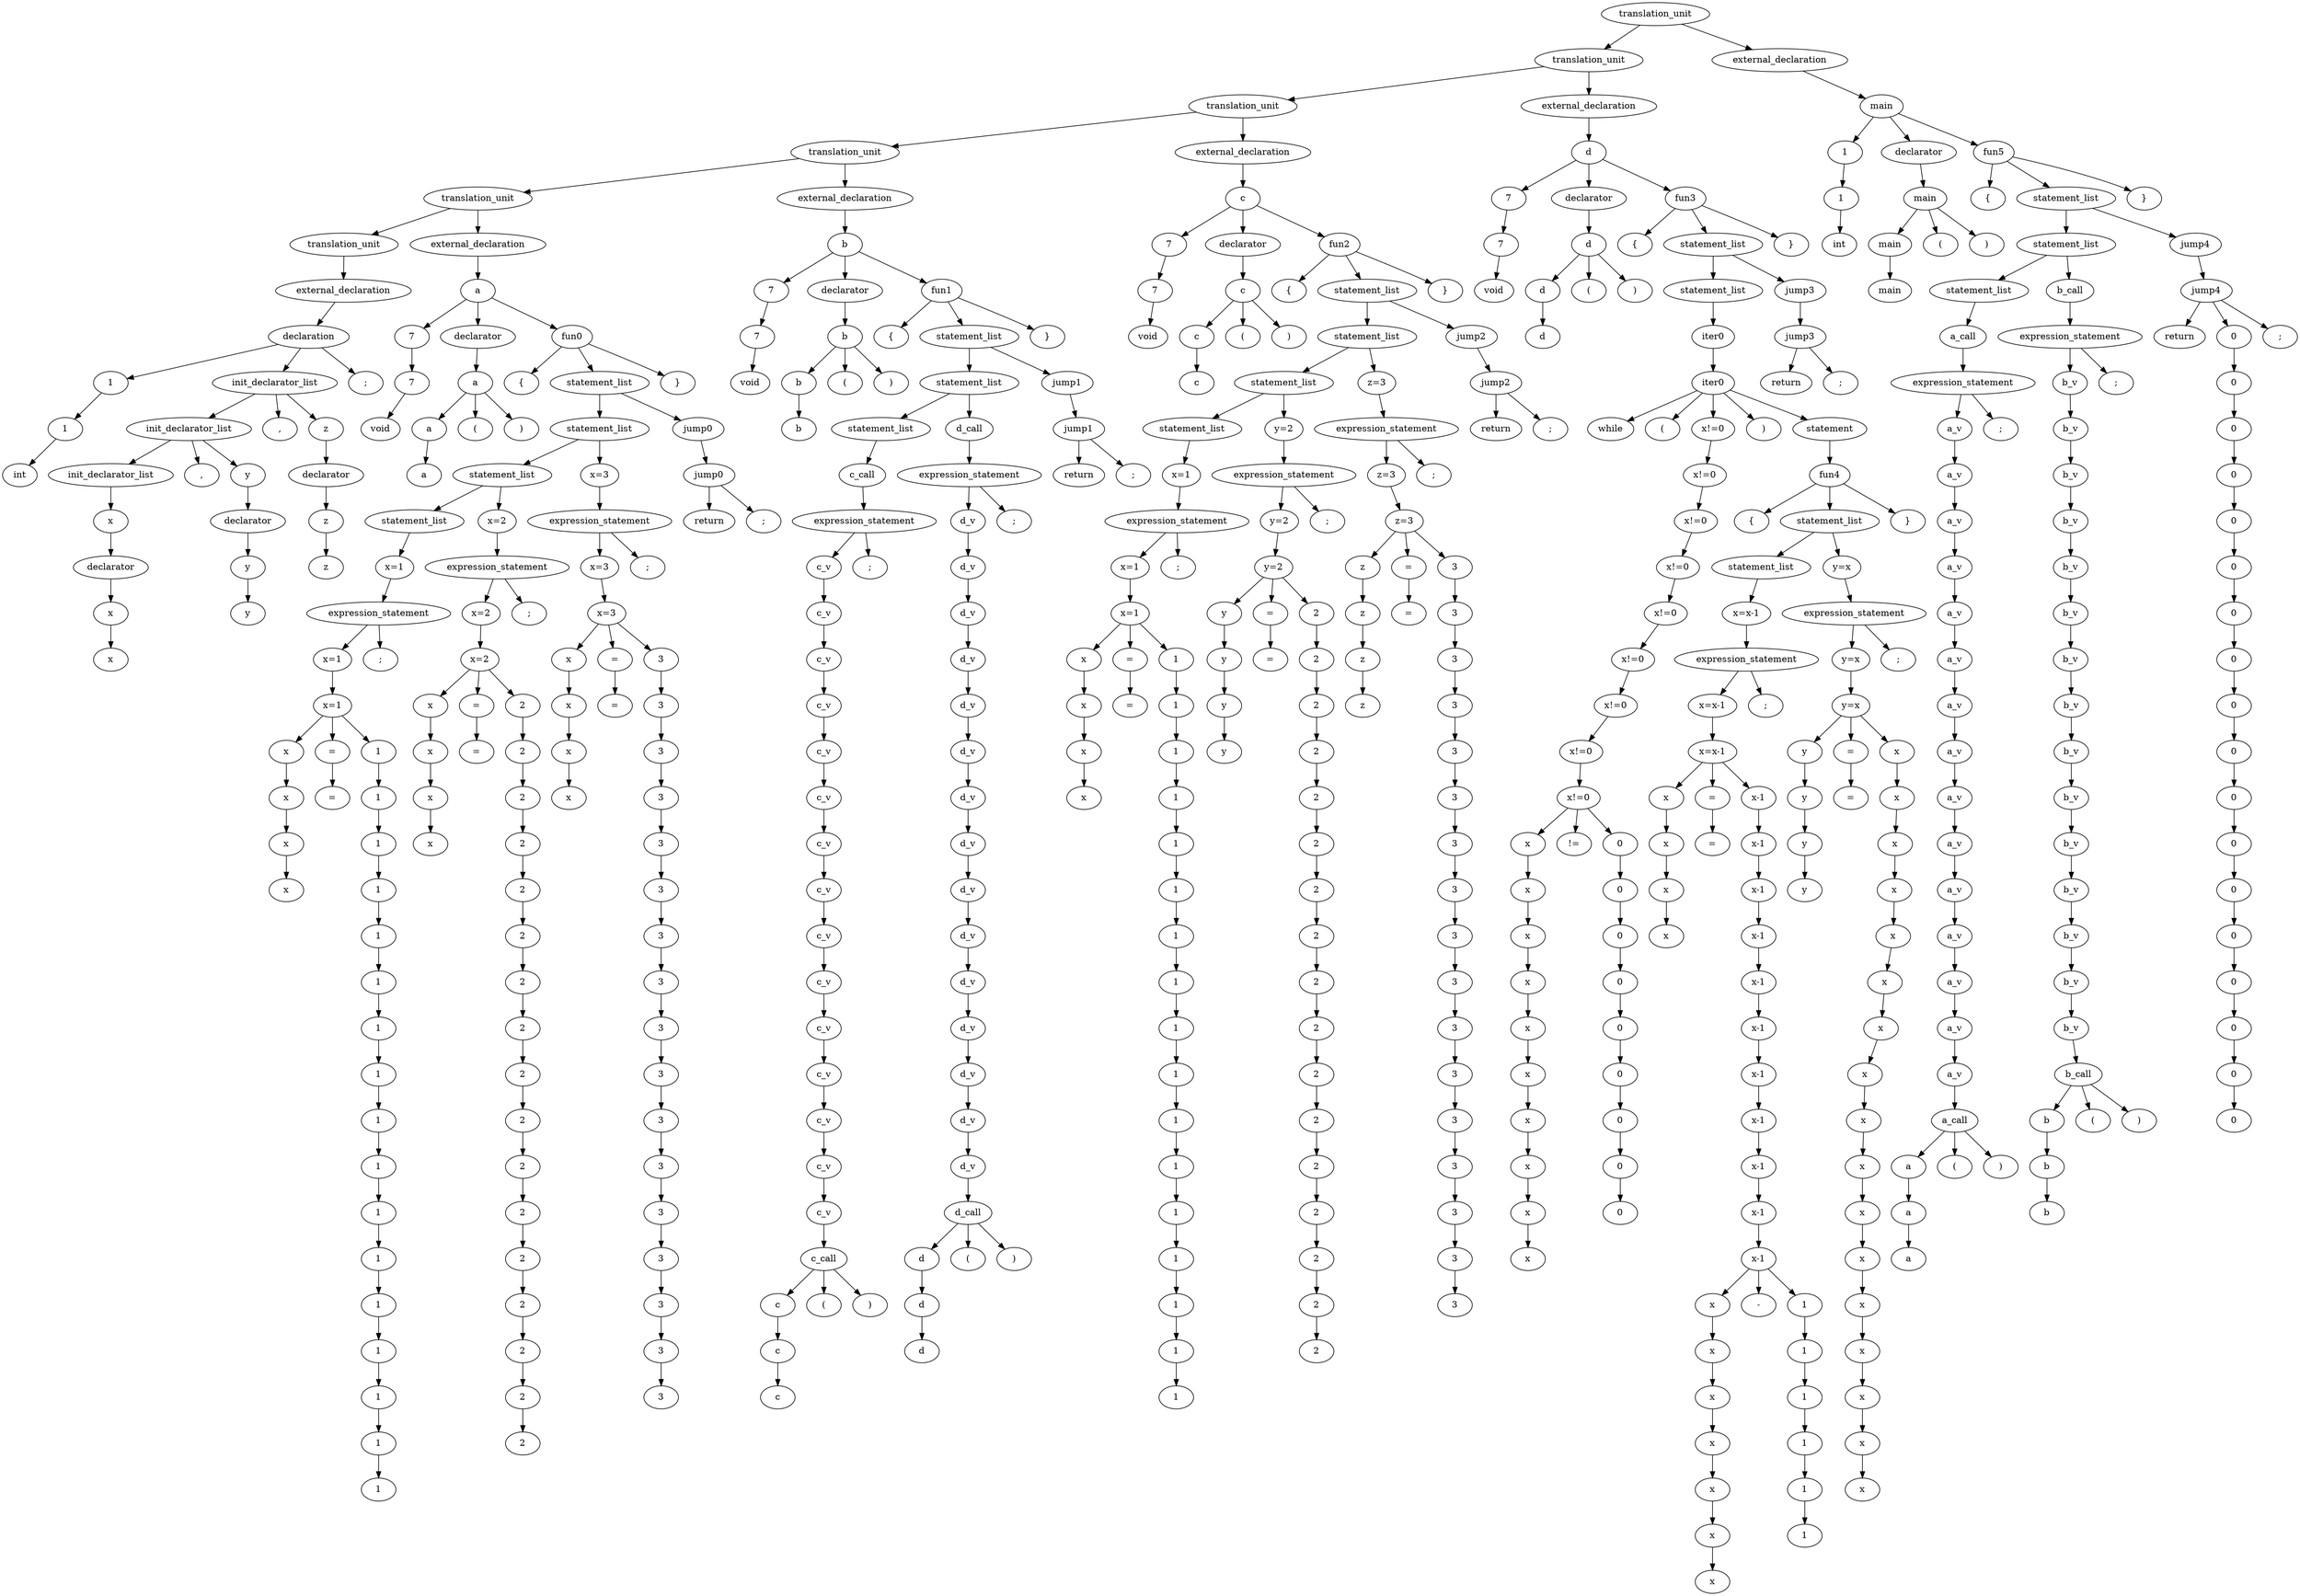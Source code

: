 digraph G{
node0[label="translation_unit"]
node1[label="translation_unit"]
node0->node1;
node1[label="translation_unit"]
node2[label="translation_unit"]
node1->node2;
node2[label="translation_unit"]
node3[label="translation_unit"]
node2->node3;
node3[label="translation_unit"]
node4[label="translation_unit"]
node3->node4;
node4[label="translation_unit"]
node5[label="translation_unit"]
node4->node5;
node5[label="translation_unit"]
node6[label="external_declaration"]
node5->node6;
node6[label="external_declaration"]
node7[label="declaration"]
node6->node7;
node7[label="declaration"]
node8[label="1"]
node7->node8;
node8[label="1"]
node9[label="1"]
node8->node9;
node9[label="1"]
node10[label="int"]
node9->node10;
node7[label="declaration"]
node11[label="init_declarator_list"]
node7->node11;
node11[label="init_declarator_list"]
node12[label="init_declarator_list"]
node11->node12;
node12[label="init_declarator_list"]
node13[label="init_declarator_list"]
node12->node13;
node13[label="init_declarator_list"]
node14[label="x"]
node13->node14;
node14[label="x"]
node15[label="declarator"]
node14->node15;
node15[label="declarator"]
node16[label="x"]
node15->node16;
node16[label="x"]
node17[label="x"]
node16->node17;
node12[label="init_declarator_list"]
node18[label=","]
node12->node18;
node12[label="init_declarator_list"]
node19[label="y"]
node12->node19;
node19[label="y"]
node20[label="declarator"]
node19->node20;
node20[label="declarator"]
node21[label="y"]
node20->node21;
node21[label="y"]
node22[label="y"]
node21->node22;
node11[label="init_declarator_list"]
node23[label=","]
node11->node23;
node11[label="init_declarator_list"]
node24[label="z"]
node11->node24;
node24[label="z"]
node25[label="declarator"]
node24->node25;
node25[label="declarator"]
node26[label="z"]
node25->node26;
node26[label="z"]
node27[label="z"]
node26->node27;
node7[label="declaration"]
node28[label=";"]
node7->node28;
node4[label="translation_unit"]
node29[label="external_declaration"]
node4->node29;
node29[label="external_declaration"]
node30[label="a"]
node29->node30;
node30[label="a"]
node31[label="7"]
node30->node31;
node31[label="7"]
node32[label="7"]
node31->node32;
node32[label="7"]
node33[label="void"]
node32->node33;
node30[label="a"]
node34[label="declarator"]
node30->node34;
node34[label="declarator"]
node35[label="a"]
node34->node35;
node35[label="a"]
node36[label="a"]
node35->node36;
node36[label="a"]
node37[label="a"]
node36->node37;
node35[label="a"]
node38[label="("]
node35->node38;
node35[label="a"]
node39[label=")"]
node35->node39;
node30[label="a"]
node40[label="fun0"]
node30->node40;
node40[label="fun0"]
node41[label="{"]
node40->node41;
node40[label="fun0"]
node42[label="statement_list"]
node40->node42;
node42[label="statement_list"]
node43[label="statement_list"]
node42->node43;
node43[label="statement_list"]
node44[label="statement_list"]
node43->node44;
node44[label="statement_list"]
node45[label="statement_list"]
node44->node45;
node45[label="statement_list"]
node46[label="x=1"]
node45->node46;
node46[label="x=1"]
node47[label="expression_statement"]
node46->node47;
node47[label="expression_statement"]
node48[label="x=1"]
node47->node48;
node48[label="x=1"]
node49[label="x=1"]
node48->node49;
node49[label="x=1"]
node50[label="x"]
node49->node50;
node50[label="x"]
node51[label="x"]
node50->node51;
node51[label="x"]
node52[label="x"]
node51->node52;
node52[label="x"]
node53[label="x"]
node52->node53;
node49[label="x=1"]
node54[label="="]
node49->node54;
node54[label="="]
node55[label="="]
node54->node55;
node49[label="x=1"]
node56[label="1"]
node49->node56;
node56[label="1"]
node57[label="1"]
node56->node57;
node57[label="1"]
node58[label="1"]
node57->node58;
node58[label="1"]
node59[label="1"]
node58->node59;
node59[label="1"]
node60[label="1"]
node59->node60;
node60[label="1"]
node61[label="1"]
node60->node61;
node61[label="1"]
node62[label="1"]
node61->node62;
node62[label="1"]
node63[label="1"]
node62->node63;
node63[label="1"]
node64[label="1"]
node63->node64;
node64[label="1"]
node65[label="1"]
node64->node65;
node65[label="1"]
node66[label="1"]
node65->node66;
node66[label="1"]
node67[label="1"]
node66->node67;
node67[label="1"]
node68[label="1"]
node67->node68;
node68[label="1"]
node69[label="1"]
node68->node69;
node69[label="1"]
node70[label="1"]
node69->node70;
node70[label="1"]
node71[label="1"]
node70->node71;
node71[label="1"]
node72[label="1"]
node71->node72;
node47[label="expression_statement"]
node73[label=";"]
node47->node73;
node44[label="statement_list"]
node74[label="x=2"]
node44->node74;
node74[label="x=2"]
node75[label="expression_statement"]
node74->node75;
node75[label="expression_statement"]
node76[label="x=2"]
node75->node76;
node76[label="x=2"]
node77[label="x=2"]
node76->node77;
node77[label="x=2"]
node78[label="x"]
node77->node78;
node78[label="x"]
node79[label="x"]
node78->node79;
node79[label="x"]
node80[label="x"]
node79->node80;
node80[label="x"]
node81[label="x"]
node80->node81;
node77[label="x=2"]
node82[label="="]
node77->node82;
node82[label="="]
node83[label="="]
node82->node83;
node77[label="x=2"]
node84[label="2"]
node77->node84;
node84[label="2"]
node85[label="2"]
node84->node85;
node85[label="2"]
node86[label="2"]
node85->node86;
node86[label="2"]
node87[label="2"]
node86->node87;
node87[label="2"]
node88[label="2"]
node87->node88;
node88[label="2"]
node89[label="2"]
node88->node89;
node89[label="2"]
node90[label="2"]
node89->node90;
node90[label="2"]
node91[label="2"]
node90->node91;
node91[label="2"]
node92[label="2"]
node91->node92;
node92[label="2"]
node93[label="2"]
node92->node93;
node93[label="2"]
node94[label="2"]
node93->node94;
node94[label="2"]
node95[label="2"]
node94->node95;
node95[label="2"]
node96[label="2"]
node95->node96;
node96[label="2"]
node97[label="2"]
node96->node97;
node97[label="2"]
node98[label="2"]
node97->node98;
node98[label="2"]
node99[label="2"]
node98->node99;
node99[label="2"]
node100[label="2"]
node99->node100;
node75[label="expression_statement"]
node101[label=";"]
node75->node101;
node43[label="statement_list"]
node102[label="x=3"]
node43->node102;
node102[label="x=3"]
node103[label="expression_statement"]
node102->node103;
node103[label="expression_statement"]
node104[label="x=3"]
node103->node104;
node104[label="x=3"]
node105[label="x=3"]
node104->node105;
node105[label="x=3"]
node106[label="x"]
node105->node106;
node106[label="x"]
node107[label="x"]
node106->node107;
node107[label="x"]
node108[label="x"]
node107->node108;
node108[label="x"]
node109[label="x"]
node108->node109;
node105[label="x=3"]
node110[label="="]
node105->node110;
node110[label="="]
node111[label="="]
node110->node111;
node105[label="x=3"]
node112[label="3"]
node105->node112;
node112[label="3"]
node113[label="3"]
node112->node113;
node113[label="3"]
node114[label="3"]
node113->node114;
node114[label="3"]
node115[label="3"]
node114->node115;
node115[label="3"]
node116[label="3"]
node115->node116;
node116[label="3"]
node117[label="3"]
node116->node117;
node117[label="3"]
node118[label="3"]
node117->node118;
node118[label="3"]
node119[label="3"]
node118->node119;
node119[label="3"]
node120[label="3"]
node119->node120;
node120[label="3"]
node121[label="3"]
node120->node121;
node121[label="3"]
node122[label="3"]
node121->node122;
node122[label="3"]
node123[label="3"]
node122->node123;
node123[label="3"]
node124[label="3"]
node123->node124;
node124[label="3"]
node125[label="3"]
node124->node125;
node125[label="3"]
node126[label="3"]
node125->node126;
node126[label="3"]
node127[label="3"]
node126->node127;
node127[label="3"]
node128[label="3"]
node127->node128;
node103[label="expression_statement"]
node129[label=";"]
node103->node129;
node42[label="statement_list"]
node130[label="jump0"]
node42->node130;
node130[label="jump0"]
node131[label="jump0"]
node130->node131;
node131[label="jump0"]
node132[label="return"]
node131->node132;
node131[label="jump0"]
node133[label=";"]
node131->node133;
node40[label="fun0"]
node134[label="}"]
node40->node134;
node3[label="translation_unit"]
node135[label="external_declaration"]
node3->node135;
node135[label="external_declaration"]
node136[label="b"]
node135->node136;
node136[label="b"]
node137[label="7"]
node136->node137;
node137[label="7"]
node138[label="7"]
node137->node138;
node138[label="7"]
node139[label="void"]
node138->node139;
node136[label="b"]
node140[label="declarator"]
node136->node140;
node140[label="declarator"]
node141[label="b"]
node140->node141;
node141[label="b"]
node142[label="b"]
node141->node142;
node142[label="b"]
node143[label="b"]
node142->node143;
node141[label="b"]
node144[label="("]
node141->node144;
node141[label="b"]
node145[label=")"]
node141->node145;
node136[label="b"]
node146[label="fun1"]
node136->node146;
node146[label="fun1"]
node147[label="{"]
node146->node147;
node146[label="fun1"]
node148[label="statement_list"]
node146->node148;
node148[label="statement_list"]
node149[label="statement_list"]
node148->node149;
node149[label="statement_list"]
node150[label="statement_list"]
node149->node150;
node150[label="statement_list"]
node151[label="c_call"]
node150->node151;
node151[label="c_call"]
node152[label="expression_statement"]
node151->node152;
node152[label="expression_statement"]
node153[label="c_v"]
node152->node153;
node153[label="c_v"]
node154[label="c_v"]
node153->node154;
node154[label="c_v"]
node155[label="c_v"]
node154->node155;
node155[label="c_v"]
node156[label="c_v"]
node155->node156;
node156[label="c_v"]
node157[label="c_v"]
node156->node157;
node157[label="c_v"]
node158[label="c_v"]
node157->node158;
node158[label="c_v"]
node159[label="c_v"]
node158->node159;
node159[label="c_v"]
node160[label="c_v"]
node159->node160;
node160[label="c_v"]
node161[label="c_v"]
node160->node161;
node161[label="c_v"]
node162[label="c_v"]
node161->node162;
node162[label="c_v"]
node163[label="c_v"]
node162->node163;
node163[label="c_v"]
node164[label="c_v"]
node163->node164;
node164[label="c_v"]
node165[label="c_v"]
node164->node165;
node165[label="c_v"]
node166[label="c_v"]
node165->node166;
node166[label="c_v"]
node167[label="c_v"]
node166->node167;
node167[label="c_v"]
node168[label="c_call"]
node167->node168;
node168[label="c_call"]
node169[label="c"]
node168->node169;
node169[label="c"]
node170[label="c"]
node169->node170;
node170[label="c"]
node171[label="c"]
node170->node171;
node168[label="c_call"]
node172[label="("]
node168->node172;
node168[label="c_call"]
node173[label=")"]
node168->node173;
node152[label="expression_statement"]
node174[label=";"]
node152->node174;
node149[label="statement_list"]
node175[label="d_call"]
node149->node175;
node175[label="d_call"]
node176[label="expression_statement"]
node175->node176;
node176[label="expression_statement"]
node177[label="d_v"]
node176->node177;
node177[label="d_v"]
node178[label="d_v"]
node177->node178;
node178[label="d_v"]
node179[label="d_v"]
node178->node179;
node179[label="d_v"]
node180[label="d_v"]
node179->node180;
node180[label="d_v"]
node181[label="d_v"]
node180->node181;
node181[label="d_v"]
node182[label="d_v"]
node181->node182;
node182[label="d_v"]
node183[label="d_v"]
node182->node183;
node183[label="d_v"]
node184[label="d_v"]
node183->node184;
node184[label="d_v"]
node185[label="d_v"]
node184->node185;
node185[label="d_v"]
node186[label="d_v"]
node185->node186;
node186[label="d_v"]
node187[label="d_v"]
node186->node187;
node187[label="d_v"]
node188[label="d_v"]
node187->node188;
node188[label="d_v"]
node189[label="d_v"]
node188->node189;
node189[label="d_v"]
node190[label="d_v"]
node189->node190;
node190[label="d_v"]
node191[label="d_v"]
node190->node191;
node191[label="d_v"]
node192[label="d_call"]
node191->node192;
node192[label="d_call"]
node193[label="d"]
node192->node193;
node193[label="d"]
node194[label="d"]
node193->node194;
node194[label="d"]
node195[label="d"]
node194->node195;
node192[label="d_call"]
node196[label="("]
node192->node196;
node192[label="d_call"]
node197[label=")"]
node192->node197;
node176[label="expression_statement"]
node198[label=";"]
node176->node198;
node148[label="statement_list"]
node199[label="jump1"]
node148->node199;
node199[label="jump1"]
node200[label="jump1"]
node199->node200;
node200[label="jump1"]
node201[label="return"]
node200->node201;
node200[label="jump1"]
node202[label=";"]
node200->node202;
node146[label="fun1"]
node203[label="}"]
node146->node203;
node2[label="translation_unit"]
node204[label="external_declaration"]
node2->node204;
node204[label="external_declaration"]
node205[label="c"]
node204->node205;
node205[label="c"]
node206[label="7"]
node205->node206;
node206[label="7"]
node207[label="7"]
node206->node207;
node207[label="7"]
node208[label="void"]
node207->node208;
node205[label="c"]
node209[label="declarator"]
node205->node209;
node209[label="declarator"]
node210[label="c"]
node209->node210;
node210[label="c"]
node211[label="c"]
node210->node211;
node211[label="c"]
node212[label="c"]
node211->node212;
node210[label="c"]
node213[label="("]
node210->node213;
node210[label="c"]
node214[label=")"]
node210->node214;
node205[label="c"]
node215[label="fun2"]
node205->node215;
node215[label="fun2"]
node216[label="{"]
node215->node216;
node215[label="fun2"]
node217[label="statement_list"]
node215->node217;
node217[label="statement_list"]
node218[label="statement_list"]
node217->node218;
node218[label="statement_list"]
node219[label="statement_list"]
node218->node219;
node219[label="statement_list"]
node220[label="statement_list"]
node219->node220;
node220[label="statement_list"]
node221[label="x=1"]
node220->node221;
node221[label="x=1"]
node222[label="expression_statement"]
node221->node222;
node222[label="expression_statement"]
node223[label="x=1"]
node222->node223;
node223[label="x=1"]
node224[label="x=1"]
node223->node224;
node224[label="x=1"]
node225[label="x"]
node224->node225;
node225[label="x"]
node226[label="x"]
node225->node226;
node226[label="x"]
node227[label="x"]
node226->node227;
node227[label="x"]
node228[label="x"]
node227->node228;
node224[label="x=1"]
node229[label="="]
node224->node229;
node229[label="="]
node230[label="="]
node229->node230;
node224[label="x=1"]
node231[label="1"]
node224->node231;
node231[label="1"]
node232[label="1"]
node231->node232;
node232[label="1"]
node233[label="1"]
node232->node233;
node233[label="1"]
node234[label="1"]
node233->node234;
node234[label="1"]
node235[label="1"]
node234->node235;
node235[label="1"]
node236[label="1"]
node235->node236;
node236[label="1"]
node237[label="1"]
node236->node237;
node237[label="1"]
node238[label="1"]
node237->node238;
node238[label="1"]
node239[label="1"]
node238->node239;
node239[label="1"]
node240[label="1"]
node239->node240;
node240[label="1"]
node241[label="1"]
node240->node241;
node241[label="1"]
node242[label="1"]
node241->node242;
node242[label="1"]
node243[label="1"]
node242->node243;
node243[label="1"]
node244[label="1"]
node243->node244;
node244[label="1"]
node245[label="1"]
node244->node245;
node245[label="1"]
node246[label="1"]
node245->node246;
node246[label="1"]
node247[label="1"]
node246->node247;
node222[label="expression_statement"]
node248[label=";"]
node222->node248;
node219[label="statement_list"]
node249[label="y=2"]
node219->node249;
node249[label="y=2"]
node250[label="expression_statement"]
node249->node250;
node250[label="expression_statement"]
node251[label="y=2"]
node250->node251;
node251[label="y=2"]
node252[label="y=2"]
node251->node252;
node252[label="y=2"]
node253[label="y"]
node252->node253;
node253[label="y"]
node254[label="y"]
node253->node254;
node254[label="y"]
node255[label="y"]
node254->node255;
node255[label="y"]
node256[label="y"]
node255->node256;
node252[label="y=2"]
node257[label="="]
node252->node257;
node257[label="="]
node258[label="="]
node257->node258;
node252[label="y=2"]
node259[label="2"]
node252->node259;
node259[label="2"]
node260[label="2"]
node259->node260;
node260[label="2"]
node261[label="2"]
node260->node261;
node261[label="2"]
node262[label="2"]
node261->node262;
node262[label="2"]
node263[label="2"]
node262->node263;
node263[label="2"]
node264[label="2"]
node263->node264;
node264[label="2"]
node265[label="2"]
node264->node265;
node265[label="2"]
node266[label="2"]
node265->node266;
node266[label="2"]
node267[label="2"]
node266->node267;
node267[label="2"]
node268[label="2"]
node267->node268;
node268[label="2"]
node269[label="2"]
node268->node269;
node269[label="2"]
node270[label="2"]
node269->node270;
node270[label="2"]
node271[label="2"]
node270->node271;
node271[label="2"]
node272[label="2"]
node271->node272;
node272[label="2"]
node273[label="2"]
node272->node273;
node273[label="2"]
node274[label="2"]
node273->node274;
node274[label="2"]
node275[label="2"]
node274->node275;
node250[label="expression_statement"]
node276[label=";"]
node250->node276;
node218[label="statement_list"]
node277[label="z=3"]
node218->node277;
node277[label="z=3"]
node278[label="expression_statement"]
node277->node278;
node278[label="expression_statement"]
node279[label="z=3"]
node278->node279;
node279[label="z=3"]
node280[label="z=3"]
node279->node280;
node280[label="z=3"]
node281[label="z"]
node280->node281;
node281[label="z"]
node282[label="z"]
node281->node282;
node282[label="z"]
node283[label="z"]
node282->node283;
node283[label="z"]
node284[label="z"]
node283->node284;
node280[label="z=3"]
node285[label="="]
node280->node285;
node285[label="="]
node286[label="="]
node285->node286;
node280[label="z=3"]
node287[label="3"]
node280->node287;
node287[label="3"]
node288[label="3"]
node287->node288;
node288[label="3"]
node289[label="3"]
node288->node289;
node289[label="3"]
node290[label="3"]
node289->node290;
node290[label="3"]
node291[label="3"]
node290->node291;
node291[label="3"]
node292[label="3"]
node291->node292;
node292[label="3"]
node293[label="3"]
node292->node293;
node293[label="3"]
node294[label="3"]
node293->node294;
node294[label="3"]
node295[label="3"]
node294->node295;
node295[label="3"]
node296[label="3"]
node295->node296;
node296[label="3"]
node297[label="3"]
node296->node297;
node297[label="3"]
node298[label="3"]
node297->node298;
node298[label="3"]
node299[label="3"]
node298->node299;
node299[label="3"]
node300[label="3"]
node299->node300;
node300[label="3"]
node301[label="3"]
node300->node301;
node301[label="3"]
node302[label="3"]
node301->node302;
node302[label="3"]
node303[label="3"]
node302->node303;
node278[label="expression_statement"]
node304[label=";"]
node278->node304;
node217[label="statement_list"]
node305[label="jump2"]
node217->node305;
node305[label="jump2"]
node306[label="jump2"]
node305->node306;
node306[label="jump2"]
node307[label="return"]
node306->node307;
node306[label="jump2"]
node308[label=";"]
node306->node308;
node215[label="fun2"]
node309[label="}"]
node215->node309;
node1[label="translation_unit"]
node310[label="external_declaration"]
node1->node310;
node310[label="external_declaration"]
node311[label="d"]
node310->node311;
node311[label="d"]
node312[label="7"]
node311->node312;
node312[label="7"]
node313[label="7"]
node312->node313;
node313[label="7"]
node314[label="void"]
node313->node314;
node311[label="d"]
node315[label="declarator"]
node311->node315;
node315[label="declarator"]
node316[label="d"]
node315->node316;
node316[label="d"]
node317[label="d"]
node316->node317;
node317[label="d"]
node318[label="d"]
node317->node318;
node316[label="d"]
node319[label="("]
node316->node319;
node316[label="d"]
node320[label=")"]
node316->node320;
node311[label="d"]
node321[label="fun3"]
node311->node321;
node321[label="fun3"]
node322[label="{"]
node321->node322;
node321[label="fun3"]
node323[label="statement_list"]
node321->node323;
node323[label="statement_list"]
node324[label="statement_list"]
node323->node324;
node324[label="statement_list"]
node325[label="iter0"]
node324->node325;
node325[label="iter0"]
node326[label="iter0"]
node325->node326;
node326[label="iter0"]
node327[label="while"]
node326->node327;
node326[label="iter0"]
node328[label="("]
node326->node328;
node326[label="iter0"]
node329[label="x!=0"]
node326->node329;
node329[label="x!=0"]
node330[label="x!=0"]
node329->node330;
node330[label="x!=0"]
node331[label="x!=0"]
node330->node331;
node331[label="x!=0"]
node332[label="x!=0"]
node331->node332;
node332[label="x!=0"]
node333[label="x!=0"]
node332->node333;
node333[label="x!=0"]
node334[label="x!=0"]
node333->node334;
node334[label="x!=0"]
node335[label="x!=0"]
node334->node335;
node335[label="x!=0"]
node336[label="x!=0"]
node335->node336;
node336[label="x!=0"]
node337[label="x!=0"]
node336->node337;
node337[label="x!=0"]
node338[label="x"]
node337->node338;
node338[label="x"]
node339[label="x"]
node338->node339;
node339[label="x"]
node340[label="x"]
node339->node340;
node340[label="x"]
node341[label="x"]
node340->node341;
node341[label="x"]
node342[label="x"]
node341->node342;
node342[label="x"]
node343[label="x"]
node342->node343;
node343[label="x"]
node344[label="x"]
node343->node344;
node344[label="x"]
node345[label="x"]
node344->node345;
node345[label="x"]
node346[label="x"]
node345->node346;
node346[label="x"]
node347[label="x"]
node346->node347;
node337[label="x!=0"]
node348[label="!="]
node337->node348;
node337[label="x!=0"]
node349[label="0"]
node337->node349;
node349[label="0"]
node350[label="0"]
node349->node350;
node350[label="0"]
node351[label="0"]
node350->node351;
node351[label="0"]
node352[label="0"]
node351->node352;
node352[label="0"]
node353[label="0"]
node352->node353;
node353[label="0"]
node354[label="0"]
node353->node354;
node354[label="0"]
node355[label="0"]
node354->node355;
node355[label="0"]
node356[label="0"]
node355->node356;
node356[label="0"]
node357[label="0"]
node356->node357;
node326[label="iter0"]
node358[label=")"]
node326->node358;
node326[label="iter0"]
node359[label="statement"]
node326->node359;
node359[label="statement"]
node360[label="fun4"]
node359->node360;
node360[label="fun4"]
node361[label="{"]
node360->node361;
node360[label="fun4"]
node362[label="statement_list"]
node360->node362;
node362[label="statement_list"]
node363[label="statement_list"]
node362->node363;
node363[label="statement_list"]
node364[label="x=x-1"]
node363->node364;
node364[label="x=x-1"]
node365[label="expression_statement"]
node364->node365;
node365[label="expression_statement"]
node366[label="x=x-1"]
node365->node366;
node366[label="x=x-1"]
node367[label="x=x-1"]
node366->node367;
node367[label="x=x-1"]
node368[label="x"]
node367->node368;
node368[label="x"]
node369[label="x"]
node368->node369;
node369[label="x"]
node370[label="x"]
node369->node370;
node370[label="x"]
node371[label="x"]
node370->node371;
node367[label="x=x-1"]
node372[label="="]
node367->node372;
node372[label="="]
node373[label="="]
node372->node373;
node367[label="x=x-1"]
node374[label="x-1"]
node367->node374;
node374[label="x-1"]
node375[label="x-1"]
node374->node375;
node375[label="x-1"]
node376[label="x-1"]
node375->node376;
node376[label="x-1"]
node377[label="x-1"]
node376->node377;
node377[label="x-1"]
node378[label="x-1"]
node377->node378;
node378[label="x-1"]
node379[label="x-1"]
node378->node379;
node379[label="x-1"]
node380[label="x-1"]
node379->node380;
node380[label="x-1"]
node381[label="x-1"]
node380->node381;
node381[label="x-1"]
node382[label="x-1"]
node381->node382;
node382[label="x-1"]
node383[label="x-1"]
node382->node383;
node383[label="x-1"]
node384[label="x-1"]
node383->node384;
node384[label="x-1"]
node385[label="x"]
node384->node385;
node385[label="x"]
node386[label="x"]
node385->node386;
node386[label="x"]
node387[label="x"]
node386->node387;
node387[label="x"]
node388[label="x"]
node387->node388;
node388[label="x"]
node389[label="x"]
node388->node389;
node389[label="x"]
node390[label="x"]
node389->node390;
node390[label="x"]
node391[label="x"]
node390->node391;
node384[label="x-1"]
node392[label="-"]
node384->node392;
node384[label="x-1"]
node393[label="1"]
node384->node393;
node393[label="1"]
node394[label="1"]
node393->node394;
node394[label="1"]
node395[label="1"]
node394->node395;
node395[label="1"]
node396[label="1"]
node395->node396;
node396[label="1"]
node397[label="1"]
node396->node397;
node397[label="1"]
node398[label="1"]
node397->node398;
node365[label="expression_statement"]
node399[label=";"]
node365->node399;
node362[label="statement_list"]
node400[label="y=x"]
node362->node400;
node400[label="y=x"]
node401[label="expression_statement"]
node400->node401;
node401[label="expression_statement"]
node402[label="y=x"]
node401->node402;
node402[label="y=x"]
node403[label="y=x"]
node402->node403;
node403[label="y=x"]
node404[label="y"]
node403->node404;
node404[label="y"]
node405[label="y"]
node404->node405;
node405[label="y"]
node406[label="y"]
node405->node406;
node406[label="y"]
node407[label="y"]
node406->node407;
node403[label="y=x"]
node408[label="="]
node403->node408;
node408[label="="]
node409[label="="]
node408->node409;
node403[label="y=x"]
node410[label="x"]
node403->node410;
node410[label="x"]
node411[label="x"]
node410->node411;
node411[label="x"]
node412[label="x"]
node411->node412;
node412[label="x"]
node413[label="x"]
node412->node413;
node413[label="x"]
node414[label="x"]
node413->node414;
node414[label="x"]
node415[label="x"]
node414->node415;
node415[label="x"]
node416[label="x"]
node415->node416;
node416[label="x"]
node417[label="x"]
node416->node417;
node417[label="x"]
node418[label="x"]
node417->node418;
node418[label="x"]
node419[label="x"]
node418->node419;
node419[label="x"]
node420[label="x"]
node419->node420;
node420[label="x"]
node421[label="x"]
node420->node421;
node421[label="x"]
node422[label="x"]
node421->node422;
node422[label="x"]
node423[label="x"]
node422->node423;
node423[label="x"]
node424[label="x"]
node423->node424;
node424[label="x"]
node425[label="x"]
node424->node425;
node425[label="x"]
node426[label="x"]
node425->node426;
node401[label="expression_statement"]
node427[label=";"]
node401->node427;
node360[label="fun4"]
node428[label="}"]
node360->node428;
node323[label="statement_list"]
node429[label="jump3"]
node323->node429;
node429[label="jump3"]
node430[label="jump3"]
node429->node430;
node430[label="jump3"]
node431[label="return"]
node430->node431;
node430[label="jump3"]
node432[label=";"]
node430->node432;
node321[label="fun3"]
node433[label="}"]
node321->node433;
node0[label="translation_unit"]
node434[label="external_declaration"]
node0->node434;
node434[label="external_declaration"]
node435[label="main"]
node434->node435;
node435[label="main"]
node436[label="1"]
node435->node436;
node436[label="1"]
node437[label="1"]
node436->node437;
node437[label="1"]
node438[label="int"]
node437->node438;
node435[label="main"]
node439[label="declarator"]
node435->node439;
node439[label="declarator"]
node440[label="main"]
node439->node440;
node440[label="main"]
node441[label="main"]
node440->node441;
node441[label="main"]
node442[label="main"]
node441->node442;
node440[label="main"]
node443[label="("]
node440->node443;
node440[label="main"]
node444[label=")"]
node440->node444;
node435[label="main"]
node445[label="fun5"]
node435->node445;
node445[label="fun5"]
node446[label="{"]
node445->node446;
node445[label="fun5"]
node447[label="statement_list"]
node445->node447;
node447[label="statement_list"]
node448[label="statement_list"]
node447->node448;
node448[label="statement_list"]
node449[label="statement_list"]
node448->node449;
node449[label="statement_list"]
node450[label="a_call"]
node449->node450;
node450[label="a_call"]
node451[label="expression_statement"]
node450->node451;
node451[label="expression_statement"]
node452[label="a_v"]
node451->node452;
node452[label="a_v"]
node453[label="a_v"]
node452->node453;
node453[label="a_v"]
node454[label="a_v"]
node453->node454;
node454[label="a_v"]
node455[label="a_v"]
node454->node455;
node455[label="a_v"]
node456[label="a_v"]
node455->node456;
node456[label="a_v"]
node457[label="a_v"]
node456->node457;
node457[label="a_v"]
node458[label="a_v"]
node457->node458;
node458[label="a_v"]
node459[label="a_v"]
node458->node459;
node459[label="a_v"]
node460[label="a_v"]
node459->node460;
node460[label="a_v"]
node461[label="a_v"]
node460->node461;
node461[label="a_v"]
node462[label="a_v"]
node461->node462;
node462[label="a_v"]
node463[label="a_v"]
node462->node463;
node463[label="a_v"]
node464[label="a_v"]
node463->node464;
node464[label="a_v"]
node465[label="a_v"]
node464->node465;
node465[label="a_v"]
node466[label="a_v"]
node465->node466;
node466[label="a_v"]
node467[label="a_call"]
node466->node467;
node467[label="a_call"]
node468[label="a"]
node467->node468;
node468[label="a"]
node469[label="a"]
node468->node469;
node469[label="a"]
node470[label="a"]
node469->node470;
node467[label="a_call"]
node471[label="("]
node467->node471;
node467[label="a_call"]
node472[label=")"]
node467->node472;
node451[label="expression_statement"]
node473[label=";"]
node451->node473;
node448[label="statement_list"]
node474[label="b_call"]
node448->node474;
node474[label="b_call"]
node475[label="expression_statement"]
node474->node475;
node475[label="expression_statement"]
node476[label="b_v"]
node475->node476;
node476[label="b_v"]
node477[label="b_v"]
node476->node477;
node477[label="b_v"]
node478[label="b_v"]
node477->node478;
node478[label="b_v"]
node479[label="b_v"]
node478->node479;
node479[label="b_v"]
node480[label="b_v"]
node479->node480;
node480[label="b_v"]
node481[label="b_v"]
node480->node481;
node481[label="b_v"]
node482[label="b_v"]
node481->node482;
node482[label="b_v"]
node483[label="b_v"]
node482->node483;
node483[label="b_v"]
node484[label="b_v"]
node483->node484;
node484[label="b_v"]
node485[label="b_v"]
node484->node485;
node485[label="b_v"]
node486[label="b_v"]
node485->node486;
node486[label="b_v"]
node487[label="b_v"]
node486->node487;
node487[label="b_v"]
node488[label="b_v"]
node487->node488;
node488[label="b_v"]
node489[label="b_v"]
node488->node489;
node489[label="b_v"]
node490[label="b_v"]
node489->node490;
node490[label="b_v"]
node491[label="b_call"]
node490->node491;
node491[label="b_call"]
node492[label="b"]
node491->node492;
node492[label="b"]
node493[label="b"]
node492->node493;
node493[label="b"]
node494[label="b"]
node493->node494;
node491[label="b_call"]
node495[label="("]
node491->node495;
node491[label="b_call"]
node496[label=")"]
node491->node496;
node475[label="expression_statement"]
node497[label=";"]
node475->node497;
node447[label="statement_list"]
node498[label="jump4"]
node447->node498;
node498[label="jump4"]
node499[label="jump4"]
node498->node499;
node499[label="jump4"]
node500[label="return"]
node499->node500;
node499[label="jump4"]
node501[label="0"]
node499->node501;
node501[label="0"]
node502[label="0"]
node501->node502;
node502[label="0"]
node503[label="0"]
node502->node503;
node503[label="0"]
node504[label="0"]
node503->node504;
node504[label="0"]
node505[label="0"]
node504->node505;
node505[label="0"]
node506[label="0"]
node505->node506;
node506[label="0"]
node507[label="0"]
node506->node507;
node507[label="0"]
node508[label="0"]
node507->node508;
node508[label="0"]
node509[label="0"]
node508->node509;
node509[label="0"]
node510[label="0"]
node509->node510;
node510[label="0"]
node511[label="0"]
node510->node511;
node511[label="0"]
node512[label="0"]
node511->node512;
node512[label="0"]
node513[label="0"]
node512->node513;
node513[label="0"]
node514[label="0"]
node513->node514;
node514[label="0"]
node515[label="0"]
node514->node515;
node515[label="0"]
node516[label="0"]
node515->node516;
node516[label="0"]
node517[label="0"]
node516->node517;
node517[label="0"]
node518[label="0"]
node517->node518;
node499[label="jump4"]
node519[label=";"]
node499->node519;
node445[label="fun5"]
node520[label="}"]
node445->node520;
}
